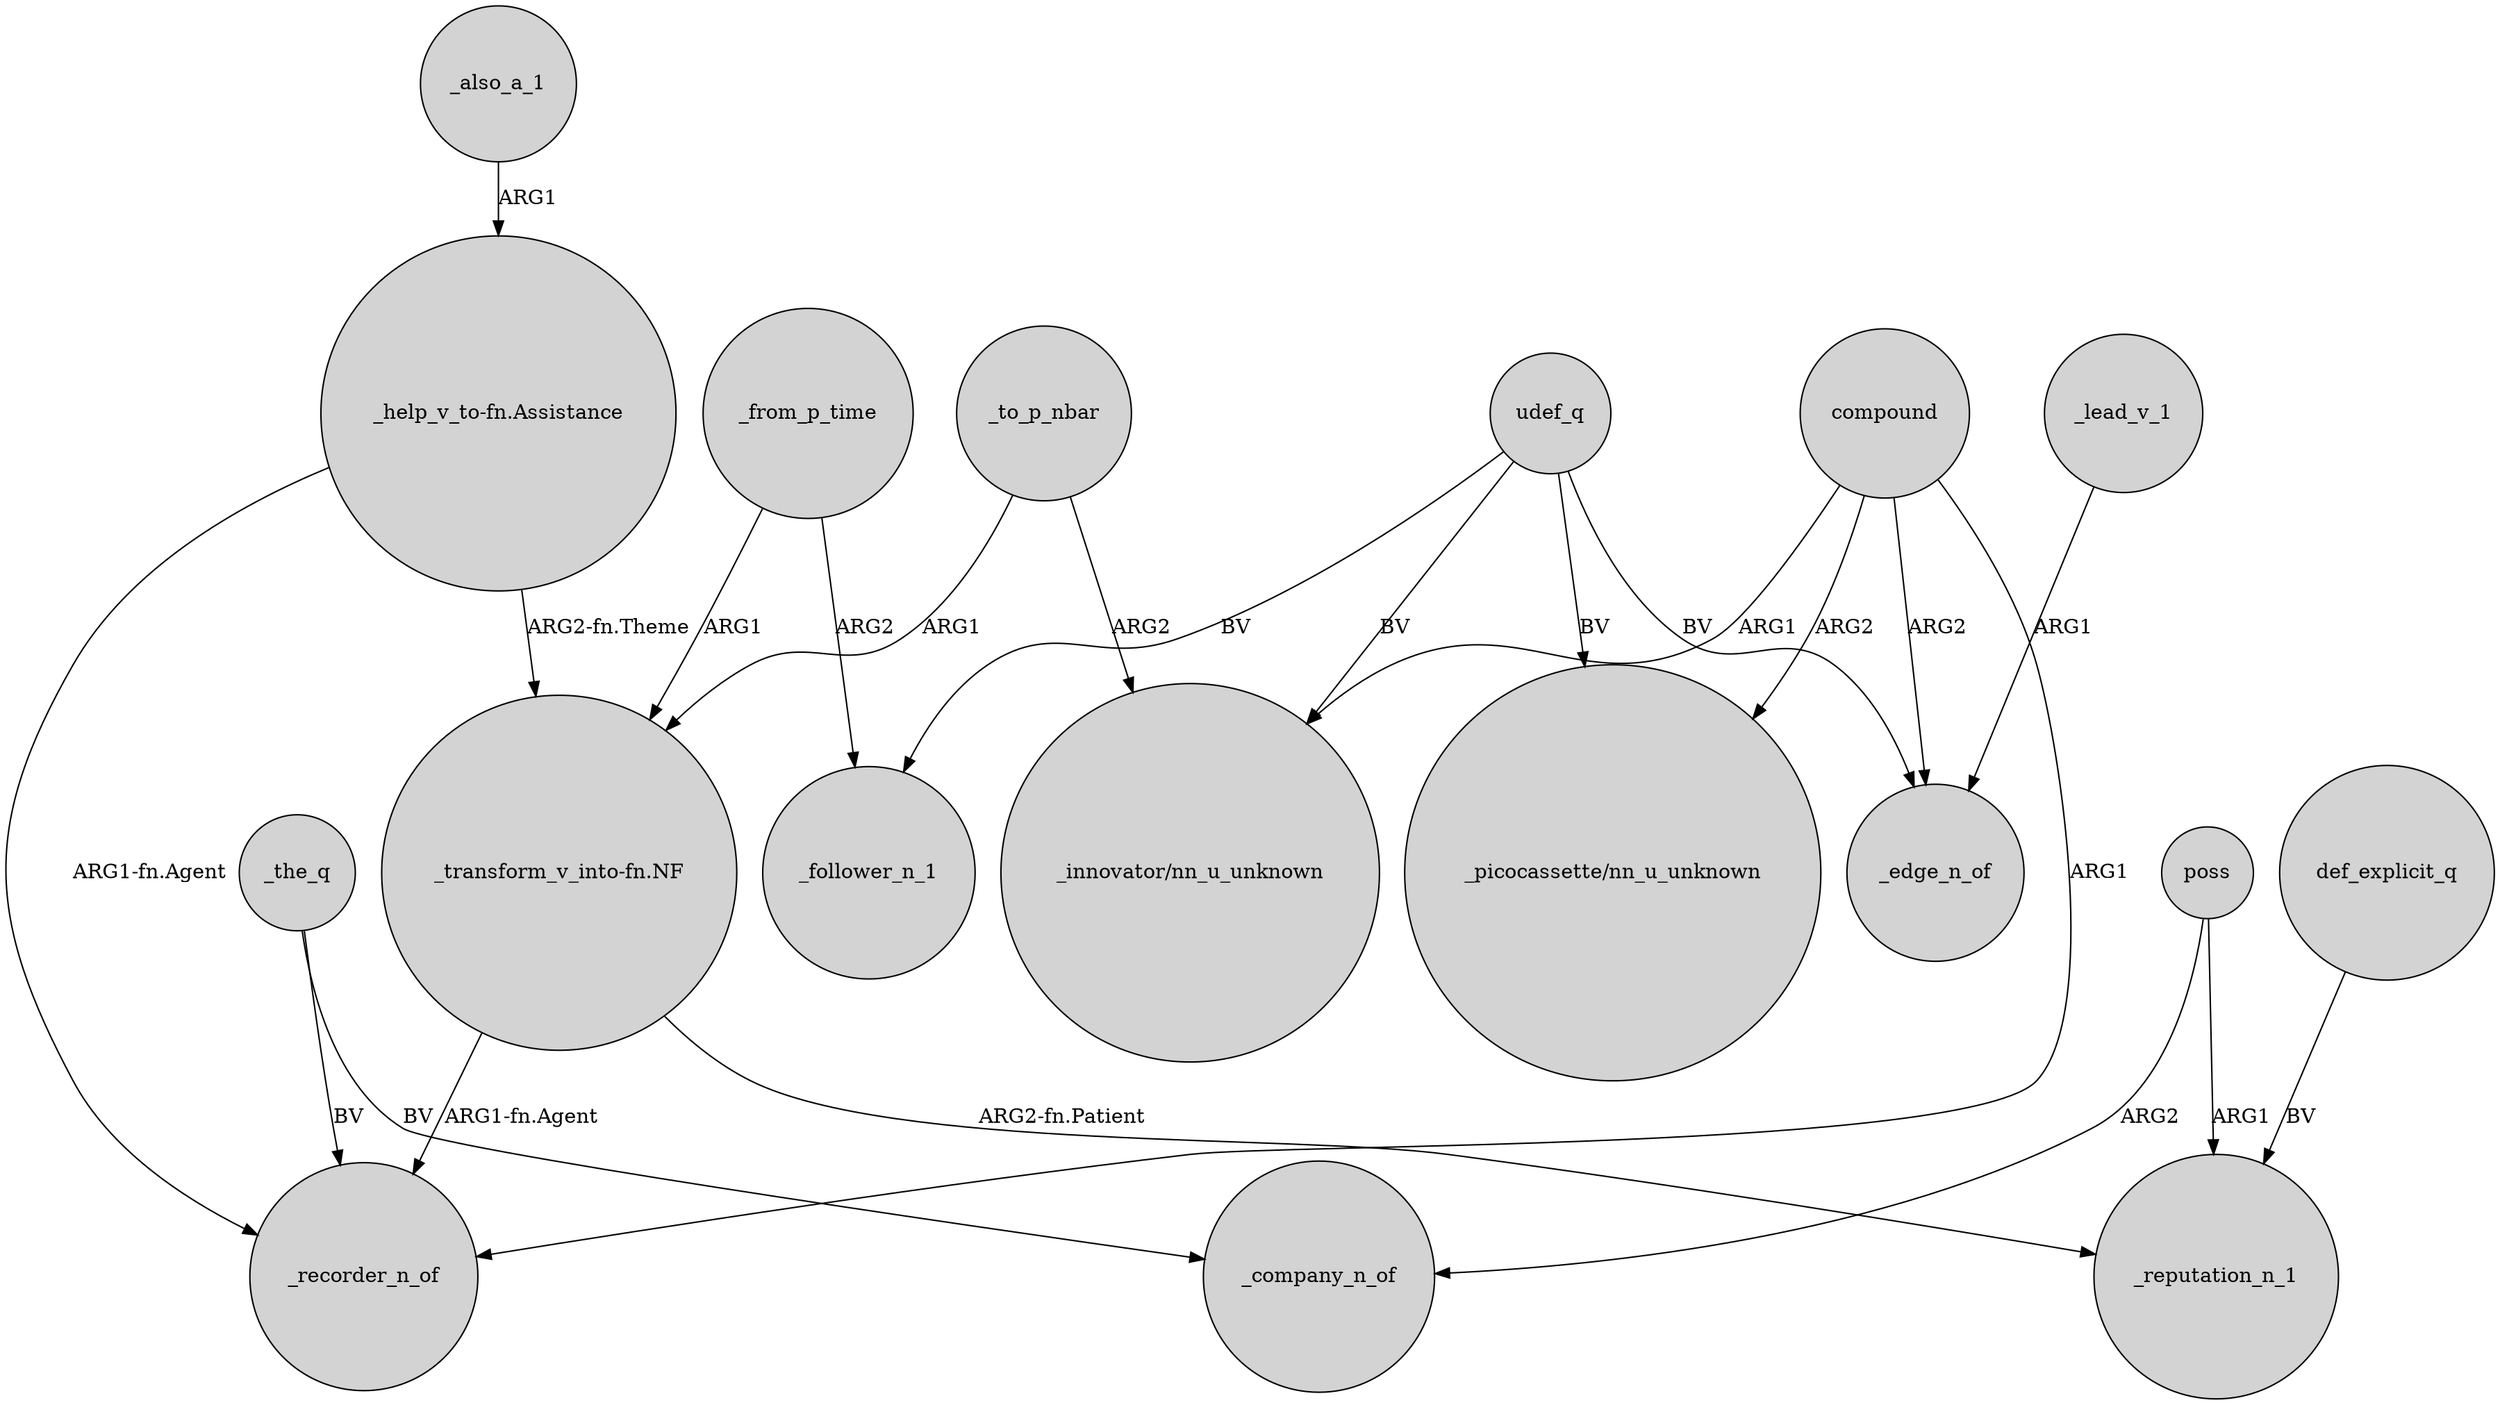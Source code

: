 digraph {
	node [shape=circle style=filled]
	_the_q -> _recorder_n_of [label=BV]
	udef_q -> _follower_n_1 [label=BV]
	"_transform_v_into-fn.NF" -> _reputation_n_1 [label="ARG2-fn.Patient"]
	def_explicit_q -> _reputation_n_1 [label=BV]
	udef_q -> "_innovator/nn_u_unknown" [label=BV]
	_from_p_time -> _follower_n_1 [label=ARG2]
	compound -> _edge_n_of [label=ARG2]
	_to_p_nbar -> "_transform_v_into-fn.NF" [label=ARG1]
	poss -> _reputation_n_1 [label=ARG1]
	_also_a_1 -> "_help_v_to-fn.Assistance" [label=ARG1]
	compound -> "_picocassette/nn_u_unknown" [label=ARG2]
	"_help_v_to-fn.Assistance" -> "_transform_v_into-fn.NF" [label="ARG2-fn.Theme"]
	udef_q -> "_picocassette/nn_u_unknown" [label=BV]
	_lead_v_1 -> _edge_n_of [label=ARG1]
	_the_q -> _company_n_of [label=BV]
	_from_p_time -> "_transform_v_into-fn.NF" [label=ARG1]
	udef_q -> _edge_n_of [label=BV]
	compound -> _recorder_n_of [label=ARG1]
	compound -> "_innovator/nn_u_unknown" [label=ARG1]
	_to_p_nbar -> "_innovator/nn_u_unknown" [label=ARG2]
	poss -> _company_n_of [label=ARG2]
	"_help_v_to-fn.Assistance" -> _recorder_n_of [label="ARG1-fn.Agent"]
	"_transform_v_into-fn.NF" -> _recorder_n_of [label="ARG1-fn.Agent"]
}
